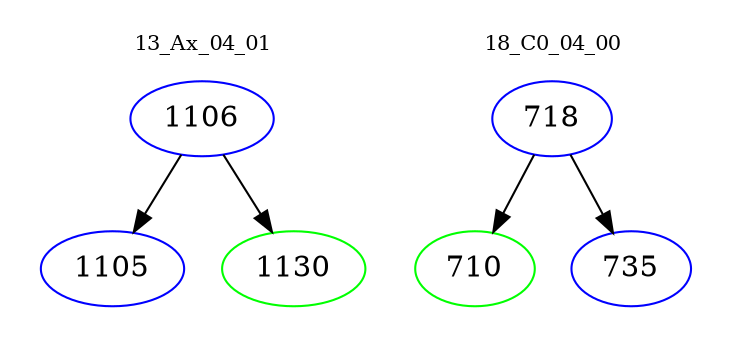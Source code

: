 digraph{
subgraph cluster_0 {
color = white
label = "13_Ax_04_01";
fontsize=10;
T0_1106 [label="1106", color="blue"]
T0_1106 -> T0_1105 [color="black"]
T0_1105 [label="1105", color="blue"]
T0_1106 -> T0_1130 [color="black"]
T0_1130 [label="1130", color="green"]
}
subgraph cluster_1 {
color = white
label = "18_C0_04_00";
fontsize=10;
T1_718 [label="718", color="blue"]
T1_718 -> T1_710 [color="black"]
T1_710 [label="710", color="green"]
T1_718 -> T1_735 [color="black"]
T1_735 [label="735", color="blue"]
}
}
